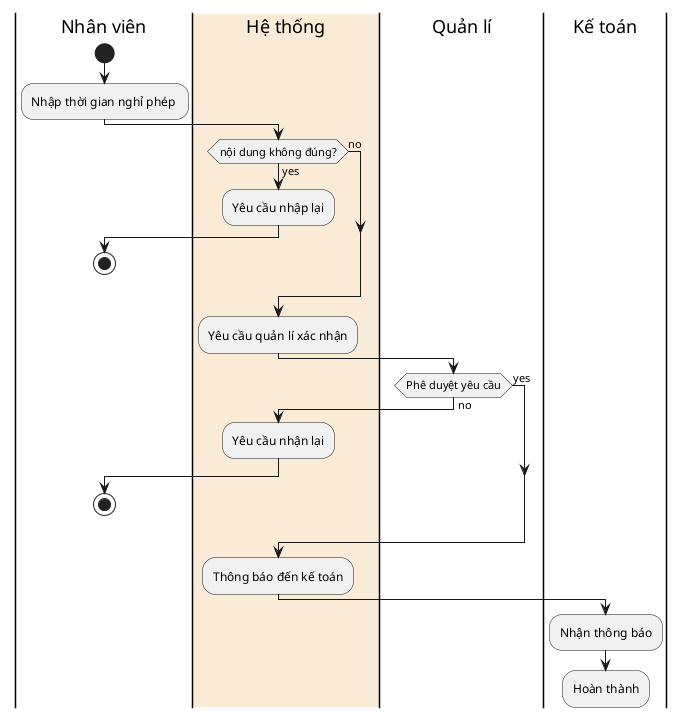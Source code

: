 title Đăng kí nghỉ phép, về sớm
@startuml
|Nhân viên|
start
:Nhập thời gian nghỉ phép ;
|#AntiqueWhite|Hệ thống|
if(nội dung không đúng?) then (yes)
    :Yêu cầu nhập lại;
    |Nhân viên|
    stop
else (no)
endif
|Hệ thống|
:Yêu cầu quản lí xác nhận;
|Quản lí|
if(Phê duyệt yêu cầu) then (no)
    |Hệ thống|
    :Yêu cầu nhận lại;
    |Nhân viên|
    stop
else (yes)
endif
|Hệ thống|
:Thông báo đến kế toán;
|Kế toán|
:Nhận thông báo;
:Hoàn thành;
@enduml

